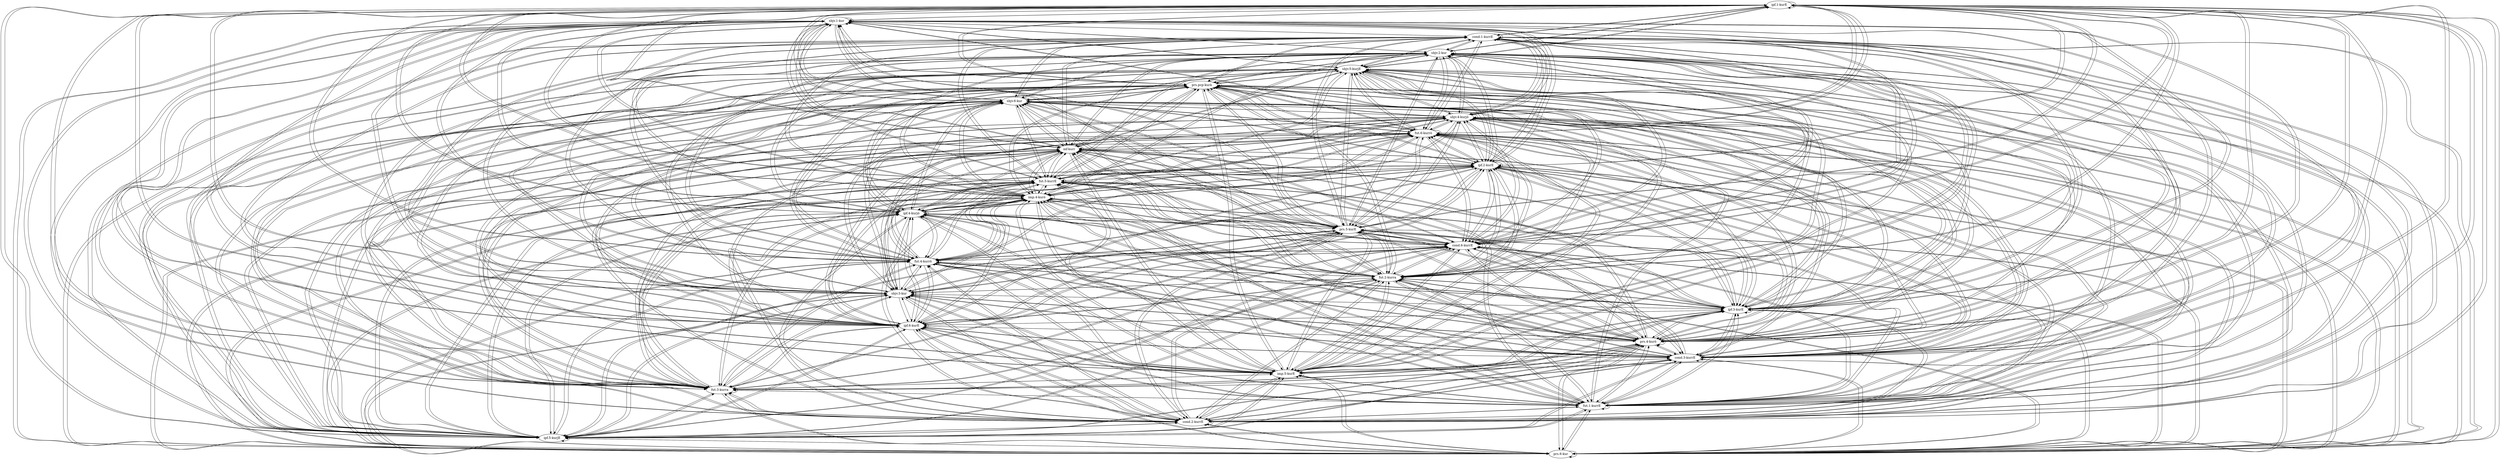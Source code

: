 digraph  {
	"ipf.1-kurE"	 [cell="ipf.1",
		tense=ipf,
		weight=1.0];
	"ipf.1-kurE" -> "ipf.1-kurE"	 [weight=1.0];
	"sbjv.1-kur"	 [cell="sbjv.1",
		tense=sbjv,
		weight=1.0];
	"ipf.1-kurE" -> "sbjv.1-kur"	 [weight=1.0];
	"prs.6-kur"	 [cell="prs.6",
		tense=prs,
		weight=1.0];
	"ipf.1-kurE" -> "prs.6-kur"	 [weight=1.0];
	"ipf.5-kurjE"	 [cell="ipf.5",
		tense=ipf,
		weight=1.0];
	"ipf.1-kurE" -> "ipf.5-kurjE"	 [weight=1.0];
	"cond.2-kurrE"	 [cell="cond.2",
		tense=cond,
		weight=1.0];
	"ipf.1-kurE" -> "cond.2-kurrE"	 [weight=0.0];
	"fut.1-kurrE"	 [cell="fut.1",
		tense=fut,
		weight=1.0];
	"ipf.1-kurE" -> "fut.1-kurrE"	 [weight=0.0];
	"fut.3-kurra"	 [cell="fut.3",
		tense=fut,
		weight=1.0];
	"ipf.1-kurE" -> "fut.3-kurra"	 [weight=0.0];
	"imp.5-kurE"	 [cell="imp.5",
		tense=imp,
		weight=1.0];
	"ipf.1-kurE" -> "imp.5-kurE"	 [weight=1.0];
	"cond.3-kurrE"	 [cell="cond.3",
		tense=cond,
		weight=1.0];
	"ipf.1-kurE" -> "cond.3-kurrE"	 [weight=0.0];
	"prs.4-kurô"	 [cell="prs.4",
		tense=prs,
		weight=1.0];
	"ipf.1-kurE" -> "prs.4-kurô"	 [weight=1.0];
	"ipf.6-kurE"	 [cell="ipf.6",
		tense=ipf,
		weight=1.0];
	"ipf.1-kurE" -> "ipf.6-kurE"	 [weight=1.0];
	"ipf.3-kurE"	 [cell="ipf.3",
		tense=ipf,
		weight=1.0];
	"ipf.1-kurE" -> "ipf.3-kurE"	 [weight=1.0];
	"sbjv.3-kur"	 [cell="sbjv.3",
		tense=sbjv,
		weight=1.0];
	"ipf.1-kurE" -> "sbjv.3-kur"	 [weight=1.0];
	"fut.2-kurra"	 [cell="fut.2",
		tense=fut,
		weight=1.0];
	"ipf.1-kurE" -> "fut.2-kurra"	 [weight=0.0];
	"fut.4-kurrô"	 [cell="fut.4",
		tense=fut,
		weight=1.0];
	"ipf.1-kurE" -> "fut.4-kurrô"	 [weight=0.0];
	"cond.6-kurrE"	 [cell="cond.6",
		tense=cond,
		weight=1.0];
	"ipf.1-kurE" -> "cond.6-kurrE"	 [weight=0.0];
	"prs.5-kurE"	 [cell="prs.5",
		tense=prs,
		weight=1.0];
	"ipf.1-kurE" -> "prs.5-kurE"	 [weight=1.0];
	"ipf.4-kurjô"	 [cell="ipf.4",
		tense=ipf,
		weight=1.0];
	"ipf.1-kurE" -> "ipf.4-kurjô"	 [weight=1.0];
	"imp.4-kurô"	 [cell="imp.4",
		tense=imp,
		weight=1.0];
	"ipf.1-kurE" -> "imp.4-kurô"	 [weight=1.0];
	"fut.5-kurrE"	 [cell="fut.5",
		tense=fut,
		weight=1.0];
	"ipf.1-kurE" -> "fut.5-kurrE"	 [weight=0.0];
	"ipf.2-kurE"	 [cell="ipf.2",
		tense=ipf,
		weight=1.0];
	"ipf.1-kurE" -> "ipf.2-kurE"	 [weight=1.0];
	"inf-kurr"	 [cell=inf,
		tense=inf,
		weight=1.0];
	"ipf.1-kurE" -> "inf-kurr"	 [weight=0.03];
	"fut.6-kurrô"	 [cell="fut.6",
		tense=fut,
		weight=1.0];
	"ipf.1-kurE" -> "fut.6-kurrô"	 [weight=0.0];
	"sbjv.4-kurjô"	 [cell="sbjv.4",
		tense=sbjv,
		weight=1.0];
	"ipf.1-kurE" -> "sbjv.4-kurjô"	 [weight=1.0];
	"sbjv.6-kur"	 [cell="sbjv.6",
		tense=sbjv,
		weight=1.0];
	"ipf.1-kurE" -> "sbjv.6-kur"	 [weight=1.0];
	"prs.pcp-kurâ"	 [cell="prs.pcp",
		tense="prs.pcp",
		weight=1.0];
	"ipf.1-kurE" -> "prs.pcp-kurâ"	 [weight=1.0];
	"sbjv.5-kurjE"	 [cell="sbjv.5",
		tense=sbjv,
		weight=1.0];
	"ipf.1-kurE" -> "sbjv.5-kurjE"	 [weight=1.0];
	"sbjv.2-kur"	 [cell="sbjv.2",
		tense=sbjv,
		weight=1.0];
	"ipf.1-kurE" -> "sbjv.2-kur"	 [weight=1.0];
	"cond.1-kurrE"	 [cell="cond.1",
		tense=cond,
		weight=1.0];
	"ipf.1-kurE" -> "cond.1-kurrE"	 [weight=0.0];
	"sbjv.1-kur" -> "ipf.1-kurE"	 [weight=1.0];
	"sbjv.1-kur" -> "sbjv.1-kur"	 [weight=1.0];
	"sbjv.1-kur" -> "prs.6-kur"	 [weight=1.0];
	"sbjv.1-kur" -> "ipf.5-kurjE"	 [weight=1.0];
	"sbjv.1-kur" -> "cond.2-kurrE"	 [weight=0.0];
	"sbjv.1-kur" -> "fut.1-kurrE"	 [weight=0.0];
	"sbjv.1-kur" -> "fut.3-kurra"	 [weight=0.0];
	"sbjv.1-kur" -> "imp.5-kurE"	 [weight=1.0];
	"sbjv.1-kur" -> "cond.3-kurrE"	 [weight=0.0];
	"sbjv.1-kur" -> "prs.4-kurô"	 [weight=1.0];
	"sbjv.1-kur" -> "ipf.6-kurE"	 [weight=1.0];
	"sbjv.1-kur" -> "ipf.3-kurE"	 [weight=1.0];
	"sbjv.1-kur" -> "sbjv.3-kur"	 [weight=1.0];
	"sbjv.1-kur" -> "fut.2-kurra"	 [weight=0.0];
	"sbjv.1-kur" -> "fut.4-kurrô"	 [weight=0.0];
	"sbjv.1-kur" -> "cond.6-kurrE"	 [weight=0.0];
	"sbjv.1-kur" -> "prs.5-kurE"	 [weight=1.0];
	"sbjv.1-kur" -> "ipf.4-kurjô"	 [weight=1.0];
	"sbjv.1-kur" -> "imp.4-kurô"	 [weight=1.0];
	"sbjv.1-kur" -> "fut.5-kurrE"	 [weight=0.0];
	"sbjv.1-kur" -> "ipf.2-kurE"	 [weight=1.0];
	"sbjv.1-kur" -> "inf-kurr"	 [weight=0.03];
	"sbjv.1-kur" -> "fut.6-kurrô"	 [weight=0.0];
	"sbjv.1-kur" -> "sbjv.4-kurjô"	 [weight=1.0];
	"sbjv.1-kur" -> "sbjv.6-kur"	 [weight=1.0];
	"sbjv.1-kur" -> "prs.pcp-kurâ"	 [weight=1.0];
	"sbjv.1-kur" -> "sbjv.5-kurjE"	 [weight=1.0];
	"sbjv.1-kur" -> "sbjv.2-kur"	 [weight=1.0];
	"sbjv.1-kur" -> "cond.1-kurrE"	 [weight=0.0];
	"prs.6-kur" -> "ipf.1-kurE"	 [weight=1.0];
	"prs.6-kur" -> "sbjv.1-kur"	 [weight=1.0];
	"prs.6-kur" -> "prs.6-kur"	 [weight=1.0];
	"prs.6-kur" -> "ipf.5-kurjE"	 [weight=1.0];
	"prs.6-kur" -> "cond.2-kurrE"	 [weight=0.0];
	"prs.6-kur" -> "fut.1-kurrE"	 [weight=0.0];
	"prs.6-kur" -> "fut.3-kurra"	 [weight=0.0];
	"prs.6-kur" -> "imp.5-kurE"	 [weight=1.0];
	"prs.6-kur" -> "cond.3-kurrE"	 [weight=0.0];
	"prs.6-kur" -> "prs.4-kurô"	 [weight=1.0];
	"prs.6-kur" -> "ipf.6-kurE"	 [weight=1.0];
	"prs.6-kur" -> "ipf.3-kurE"	 [weight=1.0];
	"prs.6-kur" -> "sbjv.3-kur"	 [weight=1.0];
	"prs.6-kur" -> "fut.2-kurra"	 [weight=0.0];
	"prs.6-kur" -> "fut.4-kurrô"	 [weight=0.0];
	"prs.6-kur" -> "cond.6-kurrE"	 [weight=0.0];
	"prs.6-kur" -> "prs.5-kurE"	 [weight=1.0];
	"prs.6-kur" -> "ipf.4-kurjô"	 [weight=1.0];
	"prs.6-kur" -> "imp.4-kurô"	 [weight=1.0];
	"prs.6-kur" -> "fut.5-kurrE"	 [weight=0.0];
	"prs.6-kur" -> "ipf.2-kurE"	 [weight=1.0];
	"prs.6-kur" -> "inf-kurr"	 [weight=0.03];
	"prs.6-kur" -> "fut.6-kurrô"	 [weight=0.0];
	"prs.6-kur" -> "sbjv.4-kurjô"	 [weight=1.0];
	"prs.6-kur" -> "sbjv.6-kur"	 [weight=1.0];
	"prs.6-kur" -> "prs.pcp-kurâ"	 [weight=1.0];
	"prs.6-kur" -> "sbjv.5-kurjE"	 [weight=1.0];
	"prs.6-kur" -> "sbjv.2-kur"	 [weight=1.0];
	"prs.6-kur" -> "cond.1-kurrE"	 [weight=0.0];
	"ipf.5-kurjE" -> "ipf.1-kurE"	 [weight=0.92];
	"ipf.5-kurjE" -> "sbjv.1-kur"	 [weight=0.95];
	"ipf.5-kurjE" -> "prs.6-kur"	 [weight=0.83];
	"ipf.5-kurjE" -> "ipf.5-kurjE"	 [weight=1.0];
	"ipf.5-kurjE" -> "cond.2-kurrE"	 [weight=0.0];
	"ipf.5-kurjE" -> "fut.1-kurrE"	 [weight=0.0];
	"ipf.5-kurjE" -> "fut.3-kurra"	 [weight=0.0];
	"ipf.5-kurjE" -> "imp.5-kurE"	 [weight=0.92];
	"ipf.5-kurjE" -> "cond.3-kurrE"	 [weight=0.0];
	"ipf.5-kurjE" -> "prs.4-kurô"	 [weight=0.92];
	"ipf.5-kurjE" -> "ipf.6-kurE"	 [weight=0.92];
	"ipf.5-kurjE" -> "ipf.3-kurE"	 [weight=0.92];
	"ipf.5-kurjE" -> "sbjv.3-kur"	 [weight=0.95];
	"ipf.5-kurjE" -> "fut.2-kurra"	 [weight=0.0];
	"ipf.5-kurjE" -> "fut.4-kurrô"	 [weight=0.0];
	"ipf.5-kurjE" -> "cond.6-kurrE"	 [weight=0.0];
	"ipf.5-kurjE" -> "prs.5-kurE"	 [weight=0.92];
	"ipf.5-kurjE" -> "ipf.4-kurjô"	 [weight=1.0];
	"ipf.5-kurjE" -> "imp.4-kurô"	 [weight=0.92];
	"ipf.5-kurjE" -> "fut.5-kurrE"	 [weight=0.0];
	"ipf.5-kurjE" -> "ipf.2-kurE"	 [weight=0.92];
	"ipf.5-kurjE" -> "inf-kurr"	 [weight=0.04];
	"ipf.5-kurjE" -> "fut.6-kurrô"	 [weight=0.0];
	"ipf.5-kurjE" -> "sbjv.4-kurjô"	 [weight=1.0];
	"ipf.5-kurjE" -> "sbjv.6-kur"	 [weight=0.95];
	"ipf.5-kurjE" -> "prs.pcp-kurâ"	 [weight=0.92];
	"ipf.5-kurjE" -> "sbjv.5-kurjE"	 [weight=1.0];
	"ipf.5-kurjE" -> "sbjv.2-kur"	 [weight=0.95];
	"ipf.5-kurjE" -> "cond.1-kurrE"	 [weight=0.0];
	"cond.2-kurrE" -> "ipf.1-kurE"	 [weight=1.0];
	"cond.2-kurrE" -> "sbjv.1-kur"	 [weight=1.0];
	"cond.2-kurrE" -> "prs.6-kur"	 [weight=1.0];
	"cond.2-kurrE" -> "ipf.5-kurjE"	 [weight=1.0];
	"cond.2-kurrE" -> "cond.2-kurrE"	 [weight=1.0];
	"cond.2-kurrE" -> "fut.1-kurrE"	 [weight=1.0];
	"cond.2-kurrE" -> "fut.3-kurra"	 [weight=1.0];
	"cond.2-kurrE" -> "imp.5-kurE"	 [weight=1.0];
	"cond.2-kurrE" -> "cond.3-kurrE"	 [weight=1.0];
	"cond.2-kurrE" -> "prs.4-kurô"	 [weight=1.0];
	"cond.2-kurrE" -> "ipf.6-kurE"	 [weight=1.0];
	"cond.2-kurrE" -> "ipf.3-kurE"	 [weight=1.0];
	"cond.2-kurrE" -> "sbjv.3-kur"	 [weight=1.0];
	"cond.2-kurrE" -> "fut.2-kurra"	 [weight=1.0];
	"cond.2-kurrE" -> "fut.4-kurrô"	 [weight=1.0];
	"cond.2-kurrE" -> "cond.6-kurrE"	 [weight=1.0];
	"cond.2-kurrE" -> "prs.5-kurE"	 [weight=1.0];
	"cond.2-kurrE" -> "ipf.4-kurjô"	 [weight=1.0];
	"cond.2-kurrE" -> "imp.4-kurô"	 [weight=1.0];
	"cond.2-kurrE" -> "fut.5-kurrE"	 [weight=1.0];
	"cond.2-kurrE" -> "ipf.2-kurE"	 [weight=1.0];
	"cond.2-kurrE" -> "inf-kurr"	 [weight=1.0];
	"cond.2-kurrE" -> "fut.6-kurrô"	 [weight=1.0];
	"cond.2-kurrE" -> "sbjv.4-kurjô"	 [weight=1.0];
	"cond.2-kurrE" -> "sbjv.6-kur"	 [weight=1.0];
	"cond.2-kurrE" -> "prs.pcp-kurâ"	 [weight=1.0];
	"cond.2-kurrE" -> "sbjv.5-kurjE"	 [weight=1.0];
	"cond.2-kurrE" -> "sbjv.2-kur"	 [weight=1.0];
	"cond.2-kurrE" -> "cond.1-kurrE"	 [weight=1.0];
	"fut.1-kurrE" -> "ipf.1-kurE"	 [weight=1.0];
	"fut.1-kurrE" -> "sbjv.1-kur"	 [weight=1.0];
	"fut.1-kurrE" -> "prs.6-kur"	 [weight=1.0];
	"fut.1-kurrE" -> "ipf.5-kurjE"	 [weight=1.0];
	"fut.1-kurrE" -> "cond.2-kurrE"	 [weight=1.0];
	"fut.1-kurrE" -> "fut.1-kurrE"	 [weight=1.0];
	"fut.1-kurrE" -> "fut.3-kurra"	 [weight=1.0];
	"fut.1-kurrE" -> "imp.5-kurE"	 [weight=1.0];
	"fut.1-kurrE" -> "cond.3-kurrE"	 [weight=1.0];
	"fut.1-kurrE" -> "prs.4-kurô"	 [weight=1.0];
	"fut.1-kurrE" -> "ipf.6-kurE"	 [weight=1.0];
	"fut.1-kurrE" -> "ipf.3-kurE"	 [weight=1.0];
	"fut.1-kurrE" -> "sbjv.3-kur"	 [weight=1.0];
	"fut.1-kurrE" -> "fut.2-kurra"	 [weight=1.0];
	"fut.1-kurrE" -> "fut.4-kurrô"	 [weight=1.0];
	"fut.1-kurrE" -> "cond.6-kurrE"	 [weight=1.0];
	"fut.1-kurrE" -> "prs.5-kurE"	 [weight=1.0];
	"fut.1-kurrE" -> "ipf.4-kurjô"	 [weight=1.0];
	"fut.1-kurrE" -> "imp.4-kurô"	 [weight=1.0];
	"fut.1-kurrE" -> "fut.5-kurrE"	 [weight=1.0];
	"fut.1-kurrE" -> "ipf.2-kurE"	 [weight=1.0];
	"fut.1-kurrE" -> "inf-kurr"	 [weight=1.0];
	"fut.1-kurrE" -> "fut.6-kurrô"	 [weight=1.0];
	"fut.1-kurrE" -> "sbjv.4-kurjô"	 [weight=1.0];
	"fut.1-kurrE" -> "sbjv.6-kur"	 [weight=1.0];
	"fut.1-kurrE" -> "prs.pcp-kurâ"	 [weight=1.0];
	"fut.1-kurrE" -> "sbjv.5-kurjE"	 [weight=1.0];
	"fut.1-kurrE" -> "sbjv.2-kur"	 [weight=1.0];
	"fut.1-kurrE" -> "cond.1-kurrE"	 [weight=1.0];
	"fut.3-kurra" -> "ipf.1-kurE"	 [weight=1.0];
	"fut.3-kurra" -> "sbjv.1-kur"	 [weight=1.0];
	"fut.3-kurra" -> "prs.6-kur"	 [weight=1.0];
	"fut.3-kurra" -> "ipf.5-kurjE"	 [weight=1.0];
	"fut.3-kurra" -> "cond.2-kurrE"	 [weight=1.0];
	"fut.3-kurra" -> "fut.1-kurrE"	 [weight=1.0];
	"fut.3-kurra" -> "fut.3-kurra"	 [weight=1.0];
	"fut.3-kurra" -> "imp.5-kurE"	 [weight=1.0];
	"fut.3-kurra" -> "cond.3-kurrE"	 [weight=1.0];
	"fut.3-kurra" -> "prs.4-kurô"	 [weight=1.0];
	"fut.3-kurra" -> "ipf.6-kurE"	 [weight=1.0];
	"fut.3-kurra" -> "ipf.3-kurE"	 [weight=1.0];
	"fut.3-kurra" -> "sbjv.3-kur"	 [weight=1.0];
	"fut.3-kurra" -> "fut.2-kurra"	 [weight=1.0];
	"fut.3-kurra" -> "fut.4-kurrô"	 [weight=1.0];
	"fut.3-kurra" -> "cond.6-kurrE"	 [weight=1.0];
	"fut.3-kurra" -> "prs.5-kurE"	 [weight=1.0];
	"fut.3-kurra" -> "ipf.4-kurjô"	 [weight=1.0];
	"fut.3-kurra" -> "imp.4-kurô"	 [weight=1.0];
	"fut.3-kurra" -> "fut.5-kurrE"	 [weight=1.0];
	"fut.3-kurra" -> "ipf.2-kurE"	 [weight=1.0];
	"fut.3-kurra" -> "inf-kurr"	 [weight=1.0];
	"fut.3-kurra" -> "fut.6-kurrô"	 [weight=1.0];
	"fut.3-kurra" -> "sbjv.4-kurjô"	 [weight=1.0];
	"fut.3-kurra" -> "sbjv.6-kur"	 [weight=1.0];
	"fut.3-kurra" -> "prs.pcp-kurâ"	 [weight=1.0];
	"fut.3-kurra" -> "sbjv.5-kurjE"	 [weight=1.0];
	"fut.3-kurra" -> "sbjv.2-kur"	 [weight=1.0];
	"fut.3-kurra" -> "cond.1-kurrE"	 [weight=1.0];
	"imp.5-kurE" -> "ipf.1-kurE"	 [weight=1.0];
	"imp.5-kurE" -> "sbjv.1-kur"	 [weight=1.0];
	"imp.5-kurE" -> "prs.6-kur"	 [weight=1.0];
	"imp.5-kurE" -> "ipf.5-kurjE"	 [weight=1.0];
	"imp.5-kurE" -> "cond.2-kurrE"	 [weight=0.0];
	"imp.5-kurE" -> "fut.1-kurrE"	 [weight=0.0];
	"imp.5-kurE" -> "fut.3-kurra"	 [weight=0.0];
	"imp.5-kurE" -> "imp.5-kurE"	 [weight=1.0];
	"imp.5-kurE" -> "cond.3-kurrE"	 [weight=0.0];
	"imp.5-kurE" -> "prs.4-kurô"	 [weight=1.0];
	"imp.5-kurE" -> "ipf.6-kurE"	 [weight=1.0];
	"imp.5-kurE" -> "ipf.3-kurE"	 [weight=1.0];
	"imp.5-kurE" -> "sbjv.3-kur"	 [weight=1.0];
	"imp.5-kurE" -> "fut.2-kurra"	 [weight=0.0];
	"imp.5-kurE" -> "fut.4-kurrô"	 [weight=0.0];
	"imp.5-kurE" -> "cond.6-kurrE"	 [weight=0.0];
	"imp.5-kurE" -> "prs.5-kurE"	 [weight=1.0];
	"imp.5-kurE" -> "ipf.4-kurjô"	 [weight=1.0];
	"imp.5-kurE" -> "imp.4-kurô"	 [weight=1.0];
	"imp.5-kurE" -> "fut.5-kurrE"	 [weight=0.0];
	"imp.5-kurE" -> "ipf.2-kurE"	 [weight=1.0];
	"imp.5-kurE" -> "inf-kurr"	 [weight=0.04];
	"imp.5-kurE" -> "fut.6-kurrô"	 [weight=0.0];
	"imp.5-kurE" -> "sbjv.4-kurjô"	 [weight=1.0];
	"imp.5-kurE" -> "sbjv.6-kur"	 [weight=1.0];
	"imp.5-kurE" -> "prs.pcp-kurâ"	 [weight=1.0];
	"imp.5-kurE" -> "sbjv.5-kurjE"	 [weight=1.0];
	"imp.5-kurE" -> "sbjv.2-kur"	 [weight=1.0];
	"imp.5-kurE" -> "cond.1-kurrE"	 [weight=0.0];
	"cond.3-kurrE" -> "ipf.1-kurE"	 [weight=1.0];
	"cond.3-kurrE" -> "sbjv.1-kur"	 [weight=1.0];
	"cond.3-kurrE" -> "prs.6-kur"	 [weight=1.0];
	"cond.3-kurrE" -> "ipf.5-kurjE"	 [weight=1.0];
	"cond.3-kurrE" -> "cond.2-kurrE"	 [weight=1.0];
	"cond.3-kurrE" -> "fut.1-kurrE"	 [weight=1.0];
	"cond.3-kurrE" -> "fut.3-kurra"	 [weight=1.0];
	"cond.3-kurrE" -> "imp.5-kurE"	 [weight=1.0];
	"cond.3-kurrE" -> "cond.3-kurrE"	 [weight=1.0];
	"cond.3-kurrE" -> "prs.4-kurô"	 [weight=1.0];
	"cond.3-kurrE" -> "ipf.6-kurE"	 [weight=1.0];
	"cond.3-kurrE" -> "ipf.3-kurE"	 [weight=1.0];
	"cond.3-kurrE" -> "sbjv.3-kur"	 [weight=1.0];
	"cond.3-kurrE" -> "fut.2-kurra"	 [weight=1.0];
	"cond.3-kurrE" -> "fut.4-kurrô"	 [weight=1.0];
	"cond.3-kurrE" -> "cond.6-kurrE"	 [weight=1.0];
	"cond.3-kurrE" -> "prs.5-kurE"	 [weight=1.0];
	"cond.3-kurrE" -> "ipf.4-kurjô"	 [weight=1.0];
	"cond.3-kurrE" -> "imp.4-kurô"	 [weight=1.0];
	"cond.3-kurrE" -> "fut.5-kurrE"	 [weight=1.0];
	"cond.3-kurrE" -> "ipf.2-kurE"	 [weight=1.0];
	"cond.3-kurrE" -> "inf-kurr"	 [weight=1.0];
	"cond.3-kurrE" -> "fut.6-kurrô"	 [weight=1.0];
	"cond.3-kurrE" -> "sbjv.4-kurjô"	 [weight=1.0];
	"cond.3-kurrE" -> "sbjv.6-kur"	 [weight=1.0];
	"cond.3-kurrE" -> "prs.pcp-kurâ"	 [weight=1.0];
	"cond.3-kurrE" -> "sbjv.5-kurjE"	 [weight=1.0];
	"cond.3-kurrE" -> "sbjv.2-kur"	 [weight=1.0];
	"cond.3-kurrE" -> "cond.1-kurrE"	 [weight=1.0];
	"prs.4-kurô" -> "ipf.1-kurE"	 [weight=1.0];
	"prs.4-kurô" -> "sbjv.1-kur"	 [weight=1.0];
	"prs.4-kurô" -> "prs.6-kur"	 [weight=1.0];
	"prs.4-kurô" -> "ipf.5-kurjE"	 [weight=1.0];
	"prs.4-kurô" -> "cond.2-kurrE"	 [weight=0.0];
	"prs.4-kurô" -> "fut.1-kurrE"	 [weight=0.0];
	"prs.4-kurô" -> "fut.3-kurra"	 [weight=0.0];
	"prs.4-kurô" -> "imp.5-kurE"	 [weight=1.0];
	"prs.4-kurô" -> "cond.3-kurrE"	 [weight=0.0];
	"prs.4-kurô" -> "prs.4-kurô"	 [weight=1.0];
	"prs.4-kurô" -> "ipf.6-kurE"	 [weight=1.0];
	"prs.4-kurô" -> "ipf.3-kurE"	 [weight=1.0];
	"prs.4-kurô" -> "sbjv.3-kur"	 [weight=1.0];
	"prs.4-kurô" -> "fut.2-kurra"	 [weight=0.0];
	"prs.4-kurô" -> "fut.4-kurrô"	 [weight=0.0];
	"prs.4-kurô" -> "cond.6-kurrE"	 [weight=0.0];
	"prs.4-kurô" -> "prs.5-kurE"	 [weight=1.0];
	"prs.4-kurô" -> "ipf.4-kurjô"	 [weight=1.0];
	"prs.4-kurô" -> "imp.4-kurô"	 [weight=1.0];
	"prs.4-kurô" -> "fut.5-kurrE"	 [weight=0.0];
	"prs.4-kurô" -> "ipf.2-kurE"	 [weight=1.0];
	"prs.4-kurô" -> "inf-kurr"	 [weight=0.04];
	"prs.4-kurô" -> "fut.6-kurrô"	 [weight=0.0];
	"prs.4-kurô" -> "sbjv.4-kurjô"	 [weight=1.0];
	"prs.4-kurô" -> "sbjv.6-kur"	 [weight=1.0];
	"prs.4-kurô" -> "prs.pcp-kurâ"	 [weight=1.0];
	"prs.4-kurô" -> "sbjv.5-kurjE"	 [weight=1.0];
	"prs.4-kurô" -> "sbjv.2-kur"	 [weight=1.0];
	"prs.4-kurô" -> "cond.1-kurrE"	 [weight=0.0];
	"ipf.6-kurE" -> "ipf.1-kurE"	 [weight=1.0];
	"ipf.6-kurE" -> "sbjv.1-kur"	 [weight=1.0];
	"ipf.6-kurE" -> "prs.6-kur"	 [weight=1.0];
	"ipf.6-kurE" -> "ipf.5-kurjE"	 [weight=1.0];
	"ipf.6-kurE" -> "cond.2-kurrE"	 [weight=0.0];
	"ipf.6-kurE" -> "fut.1-kurrE"	 [weight=0.0];
	"ipf.6-kurE" -> "fut.3-kurra"	 [weight=0.0];
	"ipf.6-kurE" -> "imp.5-kurE"	 [weight=1.0];
	"ipf.6-kurE" -> "cond.3-kurrE"	 [weight=0.0];
	"ipf.6-kurE" -> "prs.4-kurô"	 [weight=1.0];
	"ipf.6-kurE" -> "ipf.6-kurE"	 [weight=1.0];
	"ipf.6-kurE" -> "ipf.3-kurE"	 [weight=1.0];
	"ipf.6-kurE" -> "sbjv.3-kur"	 [weight=1.0];
	"ipf.6-kurE" -> "fut.2-kurra"	 [weight=0.0];
	"ipf.6-kurE" -> "fut.4-kurrô"	 [weight=0.0];
	"ipf.6-kurE" -> "cond.6-kurrE"	 [weight=0.0];
	"ipf.6-kurE" -> "prs.5-kurE"	 [weight=1.0];
	"ipf.6-kurE" -> "ipf.4-kurjô"	 [weight=1.0];
	"ipf.6-kurE" -> "imp.4-kurô"	 [weight=1.0];
	"ipf.6-kurE" -> "fut.5-kurrE"	 [weight=0.0];
	"ipf.6-kurE" -> "ipf.2-kurE"	 [weight=1.0];
	"ipf.6-kurE" -> "inf-kurr"	 [weight=0.03];
	"ipf.6-kurE" -> "fut.6-kurrô"	 [weight=0.0];
	"ipf.6-kurE" -> "sbjv.4-kurjô"	 [weight=1.0];
	"ipf.6-kurE" -> "sbjv.6-kur"	 [weight=1.0];
	"ipf.6-kurE" -> "prs.pcp-kurâ"	 [weight=1.0];
	"ipf.6-kurE" -> "sbjv.5-kurjE"	 [weight=1.0];
	"ipf.6-kurE" -> "sbjv.2-kur"	 [weight=1.0];
	"ipf.6-kurE" -> "cond.1-kurrE"	 [weight=0.0];
	"ipf.3-kurE" -> "ipf.1-kurE"	 [weight=1.0];
	"ipf.3-kurE" -> "sbjv.1-kur"	 [weight=1.0];
	"ipf.3-kurE" -> "prs.6-kur"	 [weight=1.0];
	"ipf.3-kurE" -> "ipf.5-kurjE"	 [weight=1.0];
	"ipf.3-kurE" -> "cond.2-kurrE"	 [weight=0.0];
	"ipf.3-kurE" -> "fut.1-kurrE"	 [weight=0.0];
	"ipf.3-kurE" -> "fut.3-kurra"	 [weight=0.0];
	"ipf.3-kurE" -> "imp.5-kurE"	 [weight=1.0];
	"ipf.3-kurE" -> "cond.3-kurrE"	 [weight=0.0];
	"ipf.3-kurE" -> "prs.4-kurô"	 [weight=1.0];
	"ipf.3-kurE" -> "ipf.6-kurE"	 [weight=1.0];
	"ipf.3-kurE" -> "ipf.3-kurE"	 [weight=1.0];
	"ipf.3-kurE" -> "sbjv.3-kur"	 [weight=1.0];
	"ipf.3-kurE" -> "fut.2-kurra"	 [weight=0.0];
	"ipf.3-kurE" -> "fut.4-kurrô"	 [weight=0.0];
	"ipf.3-kurE" -> "cond.6-kurrE"	 [weight=0.0];
	"ipf.3-kurE" -> "prs.5-kurE"	 [weight=1.0];
	"ipf.3-kurE" -> "ipf.4-kurjô"	 [weight=1.0];
	"ipf.3-kurE" -> "imp.4-kurô"	 [weight=1.0];
	"ipf.3-kurE" -> "fut.5-kurrE"	 [weight=0.0];
	"ipf.3-kurE" -> "ipf.2-kurE"	 [weight=1.0];
	"ipf.3-kurE" -> "inf-kurr"	 [weight=0.03];
	"ipf.3-kurE" -> "fut.6-kurrô"	 [weight=0.0];
	"ipf.3-kurE" -> "sbjv.4-kurjô"	 [weight=1.0];
	"ipf.3-kurE" -> "sbjv.6-kur"	 [weight=1.0];
	"ipf.3-kurE" -> "prs.pcp-kurâ"	 [weight=1.0];
	"ipf.3-kurE" -> "sbjv.5-kurjE"	 [weight=1.0];
	"ipf.3-kurE" -> "sbjv.2-kur"	 [weight=1.0];
	"ipf.3-kurE" -> "cond.1-kurrE"	 [weight=0.0];
	"sbjv.3-kur" -> "ipf.1-kurE"	 [weight=1.0];
	"sbjv.3-kur" -> "sbjv.1-kur"	 [weight=1.0];
	"sbjv.3-kur" -> "prs.6-kur"	 [weight=1.0];
	"sbjv.3-kur" -> "ipf.5-kurjE"	 [weight=1.0];
	"sbjv.3-kur" -> "cond.2-kurrE"	 [weight=0.0];
	"sbjv.3-kur" -> "fut.1-kurrE"	 [weight=0.0];
	"sbjv.3-kur" -> "fut.3-kurra"	 [weight=0.0];
	"sbjv.3-kur" -> "imp.5-kurE"	 [weight=1.0];
	"sbjv.3-kur" -> "cond.3-kurrE"	 [weight=0.0];
	"sbjv.3-kur" -> "prs.4-kurô"	 [weight=1.0];
	"sbjv.3-kur" -> "ipf.6-kurE"	 [weight=1.0];
	"sbjv.3-kur" -> "ipf.3-kurE"	 [weight=1.0];
	"sbjv.3-kur" -> "sbjv.3-kur"	 [weight=1.0];
	"sbjv.3-kur" -> "fut.2-kurra"	 [weight=0.0];
	"sbjv.3-kur" -> "fut.4-kurrô"	 [weight=0.0];
	"sbjv.3-kur" -> "cond.6-kurrE"	 [weight=0.0];
	"sbjv.3-kur" -> "prs.5-kurE"	 [weight=1.0];
	"sbjv.3-kur" -> "ipf.4-kurjô"	 [weight=1.0];
	"sbjv.3-kur" -> "imp.4-kurô"	 [weight=1.0];
	"sbjv.3-kur" -> "fut.5-kurrE"	 [weight=0.0];
	"sbjv.3-kur" -> "ipf.2-kurE"	 [weight=1.0];
	"sbjv.3-kur" -> "inf-kurr"	 [weight=0.03];
	"sbjv.3-kur" -> "fut.6-kurrô"	 [weight=0.0];
	"sbjv.3-kur" -> "sbjv.4-kurjô"	 [weight=1.0];
	"sbjv.3-kur" -> "sbjv.6-kur"	 [weight=1.0];
	"sbjv.3-kur" -> "prs.pcp-kurâ"	 [weight=1.0];
	"sbjv.3-kur" -> "sbjv.5-kurjE"	 [weight=1.0];
	"sbjv.3-kur" -> "sbjv.2-kur"	 [weight=1.0];
	"sbjv.3-kur" -> "cond.1-kurrE"	 [weight=0.0];
	"fut.2-kurra" -> "ipf.1-kurE"	 [weight=1.0];
	"fut.2-kurra" -> "sbjv.1-kur"	 [weight=1.0];
	"fut.2-kurra" -> "prs.6-kur"	 [weight=1.0];
	"fut.2-kurra" -> "ipf.5-kurjE"	 [weight=1.0];
	"fut.2-kurra" -> "cond.2-kurrE"	 [weight=1.0];
	"fut.2-kurra" -> "fut.1-kurrE"	 [weight=1.0];
	"fut.2-kurra" -> "fut.3-kurra"	 [weight=1.0];
	"fut.2-kurra" -> "imp.5-kurE"	 [weight=1.0];
	"fut.2-kurra" -> "cond.3-kurrE"	 [weight=1.0];
	"fut.2-kurra" -> "prs.4-kurô"	 [weight=1.0];
	"fut.2-kurra" -> "ipf.6-kurE"	 [weight=1.0];
	"fut.2-kurra" -> "ipf.3-kurE"	 [weight=1.0];
	"fut.2-kurra" -> "sbjv.3-kur"	 [weight=1.0];
	"fut.2-kurra" -> "fut.2-kurra"	 [weight=1.0];
	"fut.2-kurra" -> "fut.4-kurrô"	 [weight=1.0];
	"fut.2-kurra" -> "cond.6-kurrE"	 [weight=1.0];
	"fut.2-kurra" -> "prs.5-kurE"	 [weight=1.0];
	"fut.2-kurra" -> "ipf.4-kurjô"	 [weight=1.0];
	"fut.2-kurra" -> "imp.4-kurô"	 [weight=1.0];
	"fut.2-kurra" -> "fut.5-kurrE"	 [weight=1.0];
	"fut.2-kurra" -> "ipf.2-kurE"	 [weight=1.0];
	"fut.2-kurra" -> "inf-kurr"	 [weight=1.0];
	"fut.2-kurra" -> "fut.6-kurrô"	 [weight=1.0];
	"fut.2-kurra" -> "sbjv.4-kurjô"	 [weight=1.0];
	"fut.2-kurra" -> "sbjv.6-kur"	 [weight=1.0];
	"fut.2-kurra" -> "prs.pcp-kurâ"	 [weight=1.0];
	"fut.2-kurra" -> "sbjv.5-kurjE"	 [weight=1.0];
	"fut.2-kurra" -> "sbjv.2-kur"	 [weight=1.0];
	"fut.2-kurra" -> "cond.1-kurrE"	 [weight=1.0];
	"fut.4-kurrô" -> "ipf.1-kurE"	 [weight=1.0];
	"fut.4-kurrô" -> "sbjv.1-kur"	 [weight=1.0];
	"fut.4-kurrô" -> "prs.6-kur"	 [weight=1.0];
	"fut.4-kurrô" -> "ipf.5-kurjE"	 [weight=1.0];
	"fut.4-kurrô" -> "cond.2-kurrE"	 [weight=1.0];
	"fut.4-kurrô" -> "fut.1-kurrE"	 [weight=1.0];
	"fut.4-kurrô" -> "fut.3-kurra"	 [weight=1.0];
	"fut.4-kurrô" -> "imp.5-kurE"	 [weight=1.0];
	"fut.4-kurrô" -> "cond.3-kurrE"	 [weight=1.0];
	"fut.4-kurrô" -> "prs.4-kurô"	 [weight=1.0];
	"fut.4-kurrô" -> "ipf.6-kurE"	 [weight=1.0];
	"fut.4-kurrô" -> "ipf.3-kurE"	 [weight=1.0];
	"fut.4-kurrô" -> "sbjv.3-kur"	 [weight=1.0];
	"fut.4-kurrô" -> "fut.2-kurra"	 [weight=1.0];
	"fut.4-kurrô" -> "fut.4-kurrô"	 [weight=1.0];
	"fut.4-kurrô" -> "cond.6-kurrE"	 [weight=1.0];
	"fut.4-kurrô" -> "prs.5-kurE"	 [weight=1.0];
	"fut.4-kurrô" -> "ipf.4-kurjô"	 [weight=1.0];
	"fut.4-kurrô" -> "imp.4-kurô"	 [weight=1.0];
	"fut.4-kurrô" -> "fut.5-kurrE"	 [weight=1.0];
	"fut.4-kurrô" -> "ipf.2-kurE"	 [weight=1.0];
	"fut.4-kurrô" -> "inf-kurr"	 [weight=1.0];
	"fut.4-kurrô" -> "fut.6-kurrô"	 [weight=1.0];
	"fut.4-kurrô" -> "sbjv.4-kurjô"	 [weight=1.0];
	"fut.4-kurrô" -> "sbjv.6-kur"	 [weight=1.0];
	"fut.4-kurrô" -> "prs.pcp-kurâ"	 [weight=1.0];
	"fut.4-kurrô" -> "sbjv.5-kurjE"	 [weight=1.0];
	"fut.4-kurrô" -> "sbjv.2-kur"	 [weight=1.0];
	"fut.4-kurrô" -> "cond.1-kurrE"	 [weight=1.0];
	"cond.6-kurrE" -> "ipf.1-kurE"	 [weight=1.0];
	"cond.6-kurrE" -> "sbjv.1-kur"	 [weight=1.0];
	"cond.6-kurrE" -> "prs.6-kur"	 [weight=1.0];
	"cond.6-kurrE" -> "ipf.5-kurjE"	 [weight=1.0];
	"cond.6-kurrE" -> "cond.2-kurrE"	 [weight=1.0];
	"cond.6-kurrE" -> "fut.1-kurrE"	 [weight=1.0];
	"cond.6-kurrE" -> "fut.3-kurra"	 [weight=1.0];
	"cond.6-kurrE" -> "imp.5-kurE"	 [weight=1.0];
	"cond.6-kurrE" -> "cond.3-kurrE"	 [weight=1.0];
	"cond.6-kurrE" -> "prs.4-kurô"	 [weight=1.0];
	"cond.6-kurrE" -> "ipf.6-kurE"	 [weight=1.0];
	"cond.6-kurrE" -> "ipf.3-kurE"	 [weight=1.0];
	"cond.6-kurrE" -> "sbjv.3-kur"	 [weight=1.0];
	"cond.6-kurrE" -> "fut.2-kurra"	 [weight=1.0];
	"cond.6-kurrE" -> "fut.4-kurrô"	 [weight=1.0];
	"cond.6-kurrE" -> "cond.6-kurrE"	 [weight=1.0];
	"cond.6-kurrE" -> "prs.5-kurE"	 [weight=1.0];
	"cond.6-kurrE" -> "ipf.4-kurjô"	 [weight=1.0];
	"cond.6-kurrE" -> "imp.4-kurô"	 [weight=1.0];
	"cond.6-kurrE" -> "fut.5-kurrE"	 [weight=1.0];
	"cond.6-kurrE" -> "ipf.2-kurE"	 [weight=1.0];
	"cond.6-kurrE" -> "inf-kurr"	 [weight=1.0];
	"cond.6-kurrE" -> "fut.6-kurrô"	 [weight=1.0];
	"cond.6-kurrE" -> "sbjv.4-kurjô"	 [weight=1.0];
	"cond.6-kurrE" -> "sbjv.6-kur"	 [weight=1.0];
	"cond.6-kurrE" -> "prs.pcp-kurâ"	 [weight=1.0];
	"cond.6-kurrE" -> "sbjv.5-kurjE"	 [weight=1.0];
	"cond.6-kurrE" -> "sbjv.2-kur"	 [weight=1.0];
	"cond.6-kurrE" -> "cond.1-kurrE"	 [weight=1.0];
	"prs.5-kurE" -> "ipf.1-kurE"	 [weight=1.0];
	"prs.5-kurE" -> "sbjv.1-kur"	 [weight=1.0];
	"prs.5-kurE" -> "prs.6-kur"	 [weight=1.0];
	"prs.5-kurE" -> "ipf.5-kurjE"	 [weight=1.0];
	"prs.5-kurE" -> "cond.2-kurrE"	 [weight=0.0];
	"prs.5-kurE" -> "fut.1-kurrE"	 [weight=0.0];
	"prs.5-kurE" -> "fut.3-kurra"	 [weight=0.0];
	"prs.5-kurE" -> "imp.5-kurE"	 [weight=1.0];
	"prs.5-kurE" -> "cond.3-kurrE"	 [weight=0.0];
	"prs.5-kurE" -> "prs.4-kurô"	 [weight=1.0];
	"prs.5-kurE" -> "ipf.6-kurE"	 [weight=1.0];
	"prs.5-kurE" -> "ipf.3-kurE"	 [weight=1.0];
	"prs.5-kurE" -> "sbjv.3-kur"	 [weight=1.0];
	"prs.5-kurE" -> "fut.2-kurra"	 [weight=0.0];
	"prs.5-kurE" -> "fut.4-kurrô"	 [weight=0.0];
	"prs.5-kurE" -> "cond.6-kurrE"	 [weight=0.0];
	"prs.5-kurE" -> "prs.5-kurE"	 [weight=1.0];
	"prs.5-kurE" -> "ipf.4-kurjô"	 [weight=1.0];
	"prs.5-kurE" -> "imp.4-kurô"	 [weight=1.0];
	"prs.5-kurE" -> "fut.5-kurrE"	 [weight=0.0];
	"prs.5-kurE" -> "ipf.2-kurE"	 [weight=1.0];
	"prs.5-kurE" -> "inf-kurr"	 [weight=0.04];
	"prs.5-kurE" -> "fut.6-kurrô"	 [weight=0.0];
	"prs.5-kurE" -> "sbjv.4-kurjô"	 [weight=1.0];
	"prs.5-kurE" -> "sbjv.6-kur"	 [weight=1.0];
	"prs.5-kurE" -> "prs.pcp-kurâ"	 [weight=1.0];
	"prs.5-kurE" -> "sbjv.5-kurjE"	 [weight=1.0];
	"prs.5-kurE" -> "sbjv.2-kur"	 [weight=1.0];
	"prs.5-kurE" -> "cond.1-kurrE"	 [weight=0.0];
	"ipf.4-kurjô" -> "ipf.1-kurE"	 [weight=0.92];
	"ipf.4-kurjô" -> "sbjv.1-kur"	 [weight=0.95];
	"ipf.4-kurjô" -> "prs.6-kur"	 [weight=0.83];
	"ipf.4-kurjô" -> "ipf.5-kurjE"	 [weight=1.0];
	"ipf.4-kurjô" -> "cond.2-kurrE"	 [weight=0.0];
	"ipf.4-kurjô" -> "fut.1-kurrE"	 [weight=0.0];
	"ipf.4-kurjô" -> "fut.3-kurra"	 [weight=0.0];
	"ipf.4-kurjô" -> "imp.5-kurE"	 [weight=0.92];
	"ipf.4-kurjô" -> "cond.3-kurrE"	 [weight=0.0];
	"ipf.4-kurjô" -> "prs.4-kurô"	 [weight=0.92];
	"ipf.4-kurjô" -> "ipf.6-kurE"	 [weight=0.92];
	"ipf.4-kurjô" -> "ipf.3-kurE"	 [weight=0.92];
	"ipf.4-kurjô" -> "sbjv.3-kur"	 [weight=0.95];
	"ipf.4-kurjô" -> "fut.2-kurra"	 [weight=0.0];
	"ipf.4-kurjô" -> "fut.4-kurrô"	 [weight=0.0];
	"ipf.4-kurjô" -> "cond.6-kurrE"	 [weight=0.0];
	"ipf.4-kurjô" -> "prs.5-kurE"	 [weight=0.92];
	"ipf.4-kurjô" -> "ipf.4-kurjô"	 [weight=1.0];
	"ipf.4-kurjô" -> "imp.4-kurô"	 [weight=0.92];
	"ipf.4-kurjô" -> "fut.5-kurrE"	 [weight=0.0];
	"ipf.4-kurjô" -> "ipf.2-kurE"	 [weight=0.92];
	"ipf.4-kurjô" -> "inf-kurr"	 [weight=0.04];
	"ipf.4-kurjô" -> "fut.6-kurrô"	 [weight=0.0];
	"ipf.4-kurjô" -> "sbjv.4-kurjô"	 [weight=1.0];
	"ipf.4-kurjô" -> "sbjv.6-kur"	 [weight=0.95];
	"ipf.4-kurjô" -> "prs.pcp-kurâ"	 [weight=0.92];
	"ipf.4-kurjô" -> "sbjv.5-kurjE"	 [weight=1.0];
	"ipf.4-kurjô" -> "sbjv.2-kur"	 [weight=0.95];
	"ipf.4-kurjô" -> "cond.1-kurrE"	 [weight=0.0];
	"imp.4-kurô" -> "ipf.1-kurE"	 [weight=1.0];
	"imp.4-kurô" -> "sbjv.1-kur"	 [weight=1.0];
	"imp.4-kurô" -> "prs.6-kur"	 [weight=1.0];
	"imp.4-kurô" -> "ipf.5-kurjE"	 [weight=1.0];
	"imp.4-kurô" -> "cond.2-kurrE"	 [weight=0.0];
	"imp.4-kurô" -> "fut.1-kurrE"	 [weight=0.0];
	"imp.4-kurô" -> "fut.3-kurra"	 [weight=0.0];
	"imp.4-kurô" -> "imp.5-kurE"	 [weight=1.0];
	"imp.4-kurô" -> "cond.3-kurrE"	 [weight=0.0];
	"imp.4-kurô" -> "prs.4-kurô"	 [weight=1.0];
	"imp.4-kurô" -> "ipf.6-kurE"	 [weight=1.0];
	"imp.4-kurô" -> "ipf.3-kurE"	 [weight=1.0];
	"imp.4-kurô" -> "sbjv.3-kur"	 [weight=1.0];
	"imp.4-kurô" -> "fut.2-kurra"	 [weight=0.0];
	"imp.4-kurô" -> "fut.4-kurrô"	 [weight=0.0];
	"imp.4-kurô" -> "cond.6-kurrE"	 [weight=0.0];
	"imp.4-kurô" -> "prs.5-kurE"	 [weight=1.0];
	"imp.4-kurô" -> "ipf.4-kurjô"	 [weight=1.0];
	"imp.4-kurô" -> "imp.4-kurô"	 [weight=1.0];
	"imp.4-kurô" -> "fut.5-kurrE"	 [weight=0.0];
	"imp.4-kurô" -> "ipf.2-kurE"	 [weight=1.0];
	"imp.4-kurô" -> "inf-kurr"	 [weight=0.04];
	"imp.4-kurô" -> "fut.6-kurrô"	 [weight=0.0];
	"imp.4-kurô" -> "sbjv.4-kurjô"	 [weight=1.0];
	"imp.4-kurô" -> "sbjv.6-kur"	 [weight=1.0];
	"imp.4-kurô" -> "prs.pcp-kurâ"	 [weight=1.0];
	"imp.4-kurô" -> "sbjv.5-kurjE"	 [weight=1.0];
	"imp.4-kurô" -> "sbjv.2-kur"	 [weight=1.0];
	"imp.4-kurô" -> "cond.1-kurrE"	 [weight=0.0];
	"fut.5-kurrE" -> "ipf.1-kurE"	 [weight=1.0];
	"fut.5-kurrE" -> "sbjv.1-kur"	 [weight=1.0];
	"fut.5-kurrE" -> "prs.6-kur"	 [weight=1.0];
	"fut.5-kurrE" -> "ipf.5-kurjE"	 [weight=1.0];
	"fut.5-kurrE" -> "cond.2-kurrE"	 [weight=1.0];
	"fut.5-kurrE" -> "fut.1-kurrE"	 [weight=1.0];
	"fut.5-kurrE" -> "fut.3-kurra"	 [weight=1.0];
	"fut.5-kurrE" -> "imp.5-kurE"	 [weight=1.0];
	"fut.5-kurrE" -> "cond.3-kurrE"	 [weight=1.0];
	"fut.5-kurrE" -> "prs.4-kurô"	 [weight=1.0];
	"fut.5-kurrE" -> "ipf.6-kurE"	 [weight=1.0];
	"fut.5-kurrE" -> "ipf.3-kurE"	 [weight=1.0];
	"fut.5-kurrE" -> "sbjv.3-kur"	 [weight=1.0];
	"fut.5-kurrE" -> "fut.2-kurra"	 [weight=1.0];
	"fut.5-kurrE" -> "fut.4-kurrô"	 [weight=1.0];
	"fut.5-kurrE" -> "cond.6-kurrE"	 [weight=1.0];
	"fut.5-kurrE" -> "prs.5-kurE"	 [weight=1.0];
	"fut.5-kurrE" -> "ipf.4-kurjô"	 [weight=1.0];
	"fut.5-kurrE" -> "imp.4-kurô"	 [weight=1.0];
	"fut.5-kurrE" -> "fut.5-kurrE"	 [weight=1.0];
	"fut.5-kurrE" -> "ipf.2-kurE"	 [weight=1.0];
	"fut.5-kurrE" -> "inf-kurr"	 [weight=1.0];
	"fut.5-kurrE" -> "fut.6-kurrô"	 [weight=1.0];
	"fut.5-kurrE" -> "sbjv.4-kurjô"	 [weight=1.0];
	"fut.5-kurrE" -> "sbjv.6-kur"	 [weight=1.0];
	"fut.5-kurrE" -> "prs.pcp-kurâ"	 [weight=1.0];
	"fut.5-kurrE" -> "sbjv.5-kurjE"	 [weight=1.0];
	"fut.5-kurrE" -> "sbjv.2-kur"	 [weight=1.0];
	"fut.5-kurrE" -> "cond.1-kurrE"	 [weight=1.0];
	"ipf.2-kurE" -> "ipf.1-kurE"	 [weight=1.0];
	"ipf.2-kurE" -> "sbjv.1-kur"	 [weight=1.0];
	"ipf.2-kurE" -> "prs.6-kur"	 [weight=1.0];
	"ipf.2-kurE" -> "ipf.5-kurjE"	 [weight=1.0];
	"ipf.2-kurE" -> "cond.2-kurrE"	 [weight=0.0];
	"ipf.2-kurE" -> "fut.1-kurrE"	 [weight=0.0];
	"ipf.2-kurE" -> "fut.3-kurra"	 [weight=0.0];
	"ipf.2-kurE" -> "imp.5-kurE"	 [weight=1.0];
	"ipf.2-kurE" -> "cond.3-kurrE"	 [weight=0.0];
	"ipf.2-kurE" -> "prs.4-kurô"	 [weight=1.0];
	"ipf.2-kurE" -> "ipf.6-kurE"	 [weight=1.0];
	"ipf.2-kurE" -> "ipf.3-kurE"	 [weight=1.0];
	"ipf.2-kurE" -> "sbjv.3-kur"	 [weight=1.0];
	"ipf.2-kurE" -> "fut.2-kurra"	 [weight=0.0];
	"ipf.2-kurE" -> "fut.4-kurrô"	 [weight=0.0];
	"ipf.2-kurE" -> "cond.6-kurrE"	 [weight=0.0];
	"ipf.2-kurE" -> "prs.5-kurE"	 [weight=1.0];
	"ipf.2-kurE" -> "ipf.4-kurjô"	 [weight=1.0];
	"ipf.2-kurE" -> "imp.4-kurô"	 [weight=1.0];
	"ipf.2-kurE" -> "fut.5-kurrE"	 [weight=0.0];
	"ipf.2-kurE" -> "ipf.2-kurE"	 [weight=1.0];
	"ipf.2-kurE" -> "inf-kurr"	 [weight=0.03];
	"ipf.2-kurE" -> "fut.6-kurrô"	 [weight=0.0];
	"ipf.2-kurE" -> "sbjv.4-kurjô"	 [weight=1.0];
	"ipf.2-kurE" -> "sbjv.6-kur"	 [weight=1.0];
	"ipf.2-kurE" -> "prs.pcp-kurâ"	 [weight=1.0];
	"ipf.2-kurE" -> "sbjv.5-kurjE"	 [weight=1.0];
	"ipf.2-kurE" -> "sbjv.2-kur"	 [weight=1.0];
	"ipf.2-kurE" -> "cond.1-kurrE"	 [weight=0.0];
	"inf-kurr" -> "ipf.1-kurE"	 [weight=1.0];
	"inf-kurr" -> "sbjv.1-kur"	 [weight=1.0];
	"inf-kurr" -> "prs.6-kur"	 [weight=1.0];
	"inf-kurr" -> "ipf.5-kurjE"	 [weight=1.0];
	"inf-kurr" -> "cond.2-kurrE"	 [weight=1.0];
	"inf-kurr" -> "fut.1-kurrE"	 [weight=1.0];
	"inf-kurr" -> "fut.3-kurra"	 [weight=1.0];
	"inf-kurr" -> "imp.5-kurE"	 [weight=1.0];
	"inf-kurr" -> "cond.3-kurrE"	 [weight=1.0];
	"inf-kurr" -> "prs.4-kurô"	 [weight=1.0];
	"inf-kurr" -> "ipf.6-kurE"	 [weight=1.0];
	"inf-kurr" -> "ipf.3-kurE"	 [weight=1.0];
	"inf-kurr" -> "sbjv.3-kur"	 [weight=1.0];
	"inf-kurr" -> "fut.2-kurra"	 [weight=1.0];
	"inf-kurr" -> "fut.4-kurrô"	 [weight=1.0];
	"inf-kurr" -> "cond.6-kurrE"	 [weight=1.0];
	"inf-kurr" -> "prs.5-kurE"	 [weight=1.0];
	"inf-kurr" -> "ipf.4-kurjô"	 [weight=1.0];
	"inf-kurr" -> "imp.4-kurô"	 [weight=1.0];
	"inf-kurr" -> "fut.5-kurrE"	 [weight=1.0];
	"inf-kurr" -> "ipf.2-kurE"	 [weight=1.0];
	"inf-kurr" -> "inf-kurr"	 [weight=1.0];
	"inf-kurr" -> "fut.6-kurrô"	 [weight=1.0];
	"inf-kurr" -> "sbjv.4-kurjô"	 [weight=1.0];
	"inf-kurr" -> "sbjv.6-kur"	 [weight=1.0];
	"inf-kurr" -> "prs.pcp-kurâ"	 [weight=1.0];
	"inf-kurr" -> "sbjv.5-kurjE"	 [weight=1.0];
	"inf-kurr" -> "sbjv.2-kur"	 [weight=1.0];
	"inf-kurr" -> "cond.1-kurrE"	 [weight=1.0];
	"fut.6-kurrô" -> "ipf.1-kurE"	 [weight=1.0];
	"fut.6-kurrô" -> "sbjv.1-kur"	 [weight=1.0];
	"fut.6-kurrô" -> "prs.6-kur"	 [weight=1.0];
	"fut.6-kurrô" -> "ipf.5-kurjE"	 [weight=1.0];
	"fut.6-kurrô" -> "cond.2-kurrE"	 [weight=1.0];
	"fut.6-kurrô" -> "fut.1-kurrE"	 [weight=1.0];
	"fut.6-kurrô" -> "fut.3-kurra"	 [weight=1.0];
	"fut.6-kurrô" -> "imp.5-kurE"	 [weight=1.0];
	"fut.6-kurrô" -> "cond.3-kurrE"	 [weight=1.0];
	"fut.6-kurrô" -> "prs.4-kurô"	 [weight=1.0];
	"fut.6-kurrô" -> "ipf.6-kurE"	 [weight=1.0];
	"fut.6-kurrô" -> "ipf.3-kurE"	 [weight=1.0];
	"fut.6-kurrô" -> "sbjv.3-kur"	 [weight=1.0];
	"fut.6-kurrô" -> "fut.2-kurra"	 [weight=1.0];
	"fut.6-kurrô" -> "fut.4-kurrô"	 [weight=1.0];
	"fut.6-kurrô" -> "cond.6-kurrE"	 [weight=1.0];
	"fut.6-kurrô" -> "prs.5-kurE"	 [weight=1.0];
	"fut.6-kurrô" -> "ipf.4-kurjô"	 [weight=1.0];
	"fut.6-kurrô" -> "imp.4-kurô"	 [weight=1.0];
	"fut.6-kurrô" -> "fut.5-kurrE"	 [weight=1.0];
	"fut.6-kurrô" -> "ipf.2-kurE"	 [weight=1.0];
	"fut.6-kurrô" -> "inf-kurr"	 [weight=1.0];
	"fut.6-kurrô" -> "fut.6-kurrô"	 [weight=1.0];
	"fut.6-kurrô" -> "sbjv.4-kurjô"	 [weight=1.0];
	"fut.6-kurrô" -> "sbjv.6-kur"	 [weight=1.0];
	"fut.6-kurrô" -> "prs.pcp-kurâ"	 [weight=1.0];
	"fut.6-kurrô" -> "sbjv.5-kurjE"	 [weight=1.0];
	"fut.6-kurrô" -> "sbjv.2-kur"	 [weight=1.0];
	"fut.6-kurrô" -> "cond.1-kurrE"	 [weight=1.0];
	"sbjv.4-kurjô" -> "ipf.1-kurE"	 [weight=0.92];
	"sbjv.4-kurjô" -> "sbjv.1-kur"	 [weight=0.95];
	"sbjv.4-kurjô" -> "prs.6-kur"	 [weight=0.83];
	"sbjv.4-kurjô" -> "ipf.5-kurjE"	 [weight=1.0];
	"sbjv.4-kurjô" -> "cond.2-kurrE"	 [weight=0.0];
	"sbjv.4-kurjô" -> "fut.1-kurrE"	 [weight=0.0];
	"sbjv.4-kurjô" -> "fut.3-kurra"	 [weight=0.0];
	"sbjv.4-kurjô" -> "imp.5-kurE"	 [weight=0.92];
	"sbjv.4-kurjô" -> "cond.3-kurrE"	 [weight=0.0];
	"sbjv.4-kurjô" -> "prs.4-kurô"	 [weight=0.92];
	"sbjv.4-kurjô" -> "ipf.6-kurE"	 [weight=0.92];
	"sbjv.4-kurjô" -> "ipf.3-kurE"	 [weight=0.92];
	"sbjv.4-kurjô" -> "sbjv.3-kur"	 [weight=0.95];
	"sbjv.4-kurjô" -> "fut.2-kurra"	 [weight=0.0];
	"sbjv.4-kurjô" -> "fut.4-kurrô"	 [weight=0.0];
	"sbjv.4-kurjô" -> "cond.6-kurrE"	 [weight=0.0];
	"sbjv.4-kurjô" -> "prs.5-kurE"	 [weight=0.92];
	"sbjv.4-kurjô" -> "ipf.4-kurjô"	 [weight=1.0];
	"sbjv.4-kurjô" -> "imp.4-kurô"	 [weight=0.92];
	"sbjv.4-kurjô" -> "fut.5-kurrE"	 [weight=0.0];
	"sbjv.4-kurjô" -> "ipf.2-kurE"	 [weight=0.92];
	"sbjv.4-kurjô" -> "inf-kurr"	 [weight=0.04];
	"sbjv.4-kurjô" -> "fut.6-kurrô"	 [weight=0.0];
	"sbjv.4-kurjô" -> "sbjv.4-kurjô"	 [weight=1.0];
	"sbjv.4-kurjô" -> "sbjv.6-kur"	 [weight=0.95];
	"sbjv.4-kurjô" -> "prs.pcp-kurâ"	 [weight=0.92];
	"sbjv.4-kurjô" -> "sbjv.5-kurjE"	 [weight=1.0];
	"sbjv.4-kurjô" -> "sbjv.2-kur"	 [weight=0.95];
	"sbjv.4-kurjô" -> "cond.1-kurrE"	 [weight=0.0];
	"sbjv.6-kur" -> "ipf.1-kurE"	 [weight=1.0];
	"sbjv.6-kur" -> "sbjv.1-kur"	 [weight=1.0];
	"sbjv.6-kur" -> "prs.6-kur"	 [weight=1.0];
	"sbjv.6-kur" -> "ipf.5-kurjE"	 [weight=1.0];
	"sbjv.6-kur" -> "cond.2-kurrE"	 [weight=0.0];
	"sbjv.6-kur" -> "fut.1-kurrE"	 [weight=0.0];
	"sbjv.6-kur" -> "fut.3-kurra"	 [weight=0.0];
	"sbjv.6-kur" -> "imp.5-kurE"	 [weight=1.0];
	"sbjv.6-kur" -> "cond.3-kurrE"	 [weight=0.0];
	"sbjv.6-kur" -> "prs.4-kurô"	 [weight=1.0];
	"sbjv.6-kur" -> "ipf.6-kurE"	 [weight=1.0];
	"sbjv.6-kur" -> "ipf.3-kurE"	 [weight=1.0];
	"sbjv.6-kur" -> "sbjv.3-kur"	 [weight=1.0];
	"sbjv.6-kur" -> "fut.2-kurra"	 [weight=0.0];
	"sbjv.6-kur" -> "fut.4-kurrô"	 [weight=0.0];
	"sbjv.6-kur" -> "cond.6-kurrE"	 [weight=0.0];
	"sbjv.6-kur" -> "prs.5-kurE"	 [weight=1.0];
	"sbjv.6-kur" -> "ipf.4-kurjô"	 [weight=1.0];
	"sbjv.6-kur" -> "imp.4-kurô"	 [weight=1.0];
	"sbjv.6-kur" -> "fut.5-kurrE"	 [weight=0.0];
	"sbjv.6-kur" -> "ipf.2-kurE"	 [weight=1.0];
	"sbjv.6-kur" -> "inf-kurr"	 [weight=0.03];
	"sbjv.6-kur" -> "fut.6-kurrô"	 [weight=0.0];
	"sbjv.6-kur" -> "sbjv.4-kurjô"	 [weight=1.0];
	"sbjv.6-kur" -> "sbjv.6-kur"	 [weight=1.0];
	"sbjv.6-kur" -> "prs.pcp-kurâ"	 [weight=1.0];
	"sbjv.6-kur" -> "sbjv.5-kurjE"	 [weight=1.0];
	"sbjv.6-kur" -> "sbjv.2-kur"	 [weight=1.0];
	"sbjv.6-kur" -> "cond.1-kurrE"	 [weight=0.0];
	"prs.pcp-kurâ" -> "ipf.1-kurE"	 [weight=1.0];
	"prs.pcp-kurâ" -> "sbjv.1-kur"	 [weight=1.0];
	"prs.pcp-kurâ" -> "prs.6-kur"	 [weight=1.0];
	"prs.pcp-kurâ" -> "ipf.5-kurjE"	 [weight=1.0];
	"prs.pcp-kurâ" -> "cond.2-kurrE"	 [weight=0.0];
	"prs.pcp-kurâ" -> "fut.1-kurrE"	 [weight=0.0];
	"prs.pcp-kurâ" -> "fut.3-kurra"	 [weight=0.0];
	"prs.pcp-kurâ" -> "imp.5-kurE"	 [weight=1.0];
	"prs.pcp-kurâ" -> "cond.3-kurrE"	 [weight=0.0];
	"prs.pcp-kurâ" -> "prs.4-kurô"	 [weight=1.0];
	"prs.pcp-kurâ" -> "ipf.6-kurE"	 [weight=1.0];
	"prs.pcp-kurâ" -> "ipf.3-kurE"	 [weight=1.0];
	"prs.pcp-kurâ" -> "sbjv.3-kur"	 [weight=1.0];
	"prs.pcp-kurâ" -> "fut.2-kurra"	 [weight=0.0];
	"prs.pcp-kurâ" -> "fut.4-kurrô"	 [weight=0.0];
	"prs.pcp-kurâ" -> "cond.6-kurrE"	 [weight=0.0];
	"prs.pcp-kurâ" -> "prs.5-kurE"	 [weight=1.0];
	"prs.pcp-kurâ" -> "ipf.4-kurjô"	 [weight=1.0];
	"prs.pcp-kurâ" -> "imp.4-kurô"	 [weight=1.0];
	"prs.pcp-kurâ" -> "fut.5-kurrE"	 [weight=0.0];
	"prs.pcp-kurâ" -> "ipf.2-kurE"	 [weight=1.0];
	"prs.pcp-kurâ" -> "inf-kurr"	 [weight=0.03];
	"prs.pcp-kurâ" -> "fut.6-kurrô"	 [weight=0.0];
	"prs.pcp-kurâ" -> "sbjv.4-kurjô"	 [weight=1.0];
	"prs.pcp-kurâ" -> "sbjv.6-kur"	 [weight=1.0];
	"prs.pcp-kurâ" -> "prs.pcp-kurâ"	 [weight=1.0];
	"prs.pcp-kurâ" -> "sbjv.5-kurjE"	 [weight=1.0];
	"prs.pcp-kurâ" -> "sbjv.2-kur"	 [weight=1.0];
	"prs.pcp-kurâ" -> "cond.1-kurrE"	 [weight=0.0];
	"sbjv.5-kurjE" -> "ipf.1-kurE"	 [weight=0.92];
	"sbjv.5-kurjE" -> "sbjv.1-kur"	 [weight=0.95];
	"sbjv.5-kurjE" -> "prs.6-kur"	 [weight=0.83];
	"sbjv.5-kurjE" -> "ipf.5-kurjE"	 [weight=1.0];
	"sbjv.5-kurjE" -> "cond.2-kurrE"	 [weight=0.0];
	"sbjv.5-kurjE" -> "fut.1-kurrE"	 [weight=0.0];
	"sbjv.5-kurjE" -> "fut.3-kurra"	 [weight=0.0];
	"sbjv.5-kurjE" -> "imp.5-kurE"	 [weight=0.92];
	"sbjv.5-kurjE" -> "cond.3-kurrE"	 [weight=0.0];
	"sbjv.5-kurjE" -> "prs.4-kurô"	 [weight=0.92];
	"sbjv.5-kurjE" -> "ipf.6-kurE"	 [weight=0.92];
	"sbjv.5-kurjE" -> "ipf.3-kurE"	 [weight=0.92];
	"sbjv.5-kurjE" -> "sbjv.3-kur"	 [weight=0.95];
	"sbjv.5-kurjE" -> "fut.2-kurra"	 [weight=0.0];
	"sbjv.5-kurjE" -> "fut.4-kurrô"	 [weight=0.0];
	"sbjv.5-kurjE" -> "cond.6-kurrE"	 [weight=0.0];
	"sbjv.5-kurjE" -> "prs.5-kurE"	 [weight=0.92];
	"sbjv.5-kurjE" -> "ipf.4-kurjô"	 [weight=1.0];
	"sbjv.5-kurjE" -> "imp.4-kurô"	 [weight=0.92];
	"sbjv.5-kurjE" -> "fut.5-kurrE"	 [weight=0.0];
	"sbjv.5-kurjE" -> "ipf.2-kurE"	 [weight=0.92];
	"sbjv.5-kurjE" -> "inf-kurr"	 [weight=0.04];
	"sbjv.5-kurjE" -> "fut.6-kurrô"	 [weight=0.0];
	"sbjv.5-kurjE" -> "sbjv.4-kurjô"	 [weight=1.0];
	"sbjv.5-kurjE" -> "sbjv.6-kur"	 [weight=0.95];
	"sbjv.5-kurjE" -> "prs.pcp-kurâ"	 [weight=0.92];
	"sbjv.5-kurjE" -> "sbjv.5-kurjE"	 [weight=1.0];
	"sbjv.5-kurjE" -> "sbjv.2-kur"	 [weight=0.95];
	"sbjv.5-kurjE" -> "cond.1-kurrE"	 [weight=0.0];
	"sbjv.2-kur" -> "ipf.1-kurE"	 [weight=1.0];
	"sbjv.2-kur" -> "sbjv.1-kur"	 [weight=1.0];
	"sbjv.2-kur" -> "prs.6-kur"	 [weight=1.0];
	"sbjv.2-kur" -> "ipf.5-kurjE"	 [weight=1.0];
	"sbjv.2-kur" -> "cond.2-kurrE"	 [weight=0.0];
	"sbjv.2-kur" -> "fut.1-kurrE"	 [weight=0.0];
	"sbjv.2-kur" -> "fut.3-kurra"	 [weight=0.0];
	"sbjv.2-kur" -> "imp.5-kurE"	 [weight=1.0];
	"sbjv.2-kur" -> "cond.3-kurrE"	 [weight=0.0];
	"sbjv.2-kur" -> "prs.4-kurô"	 [weight=1.0];
	"sbjv.2-kur" -> "ipf.6-kurE"	 [weight=1.0];
	"sbjv.2-kur" -> "ipf.3-kurE"	 [weight=1.0];
	"sbjv.2-kur" -> "sbjv.3-kur"	 [weight=1.0];
	"sbjv.2-kur" -> "fut.2-kurra"	 [weight=0.0];
	"sbjv.2-kur" -> "fut.4-kurrô"	 [weight=0.0];
	"sbjv.2-kur" -> "cond.6-kurrE"	 [weight=0.0];
	"sbjv.2-kur" -> "prs.5-kurE"	 [weight=1.0];
	"sbjv.2-kur" -> "ipf.4-kurjô"	 [weight=1.0];
	"sbjv.2-kur" -> "imp.4-kurô"	 [weight=1.0];
	"sbjv.2-kur" -> "fut.5-kurrE"	 [weight=0.0];
	"sbjv.2-kur" -> "ipf.2-kurE"	 [weight=1.0];
	"sbjv.2-kur" -> "inf-kurr"	 [weight=0.03];
	"sbjv.2-kur" -> "fut.6-kurrô"	 [weight=0.0];
	"sbjv.2-kur" -> "sbjv.4-kurjô"	 [weight=1.0];
	"sbjv.2-kur" -> "sbjv.6-kur"	 [weight=1.0];
	"sbjv.2-kur" -> "prs.pcp-kurâ"	 [weight=1.0];
	"sbjv.2-kur" -> "sbjv.5-kurjE"	 [weight=1.0];
	"sbjv.2-kur" -> "sbjv.2-kur"	 [weight=1.0];
	"sbjv.2-kur" -> "cond.1-kurrE"	 [weight=0.0];
	"cond.1-kurrE" -> "ipf.1-kurE"	 [weight=1.0];
	"cond.1-kurrE" -> "sbjv.1-kur"	 [weight=1.0];
	"cond.1-kurrE" -> "prs.6-kur"	 [weight=1.0];
	"cond.1-kurrE" -> "ipf.5-kurjE"	 [weight=1.0];
	"cond.1-kurrE" -> "cond.2-kurrE"	 [weight=1.0];
	"cond.1-kurrE" -> "fut.1-kurrE"	 [weight=1.0];
	"cond.1-kurrE" -> "fut.3-kurra"	 [weight=1.0];
	"cond.1-kurrE" -> "imp.5-kurE"	 [weight=1.0];
	"cond.1-kurrE" -> "cond.3-kurrE"	 [weight=1.0];
	"cond.1-kurrE" -> "prs.4-kurô"	 [weight=1.0];
	"cond.1-kurrE" -> "ipf.6-kurE"	 [weight=1.0];
	"cond.1-kurrE" -> "ipf.3-kurE"	 [weight=1.0];
	"cond.1-kurrE" -> "sbjv.3-kur"	 [weight=1.0];
	"cond.1-kurrE" -> "fut.2-kurra"	 [weight=1.0];
	"cond.1-kurrE" -> "fut.4-kurrô"	 [weight=1.0];
	"cond.1-kurrE" -> "cond.6-kurrE"	 [weight=1.0];
	"cond.1-kurrE" -> "prs.5-kurE"	 [weight=1.0];
	"cond.1-kurrE" -> "ipf.4-kurjô"	 [weight=1.0];
	"cond.1-kurrE" -> "imp.4-kurô"	 [weight=1.0];
	"cond.1-kurrE" -> "fut.5-kurrE"	 [weight=1.0];
	"cond.1-kurrE" -> "ipf.2-kurE"	 [weight=1.0];
	"cond.1-kurrE" -> "inf-kurr"	 [weight=1.0];
	"cond.1-kurrE" -> "fut.6-kurrô"	 [weight=1.0];
	"cond.1-kurrE" -> "sbjv.4-kurjô"	 [weight=1.0];
	"cond.1-kurrE" -> "sbjv.6-kur"	 [weight=1.0];
	"cond.1-kurrE" -> "prs.pcp-kurâ"	 [weight=1.0];
	"cond.1-kurrE" -> "sbjv.5-kurjE"	 [weight=1.0];
	"cond.1-kurrE" -> "sbjv.2-kur"	 [weight=1.0];
	"cond.1-kurrE" -> "cond.1-kurrE"	 [weight=1.0];
}
